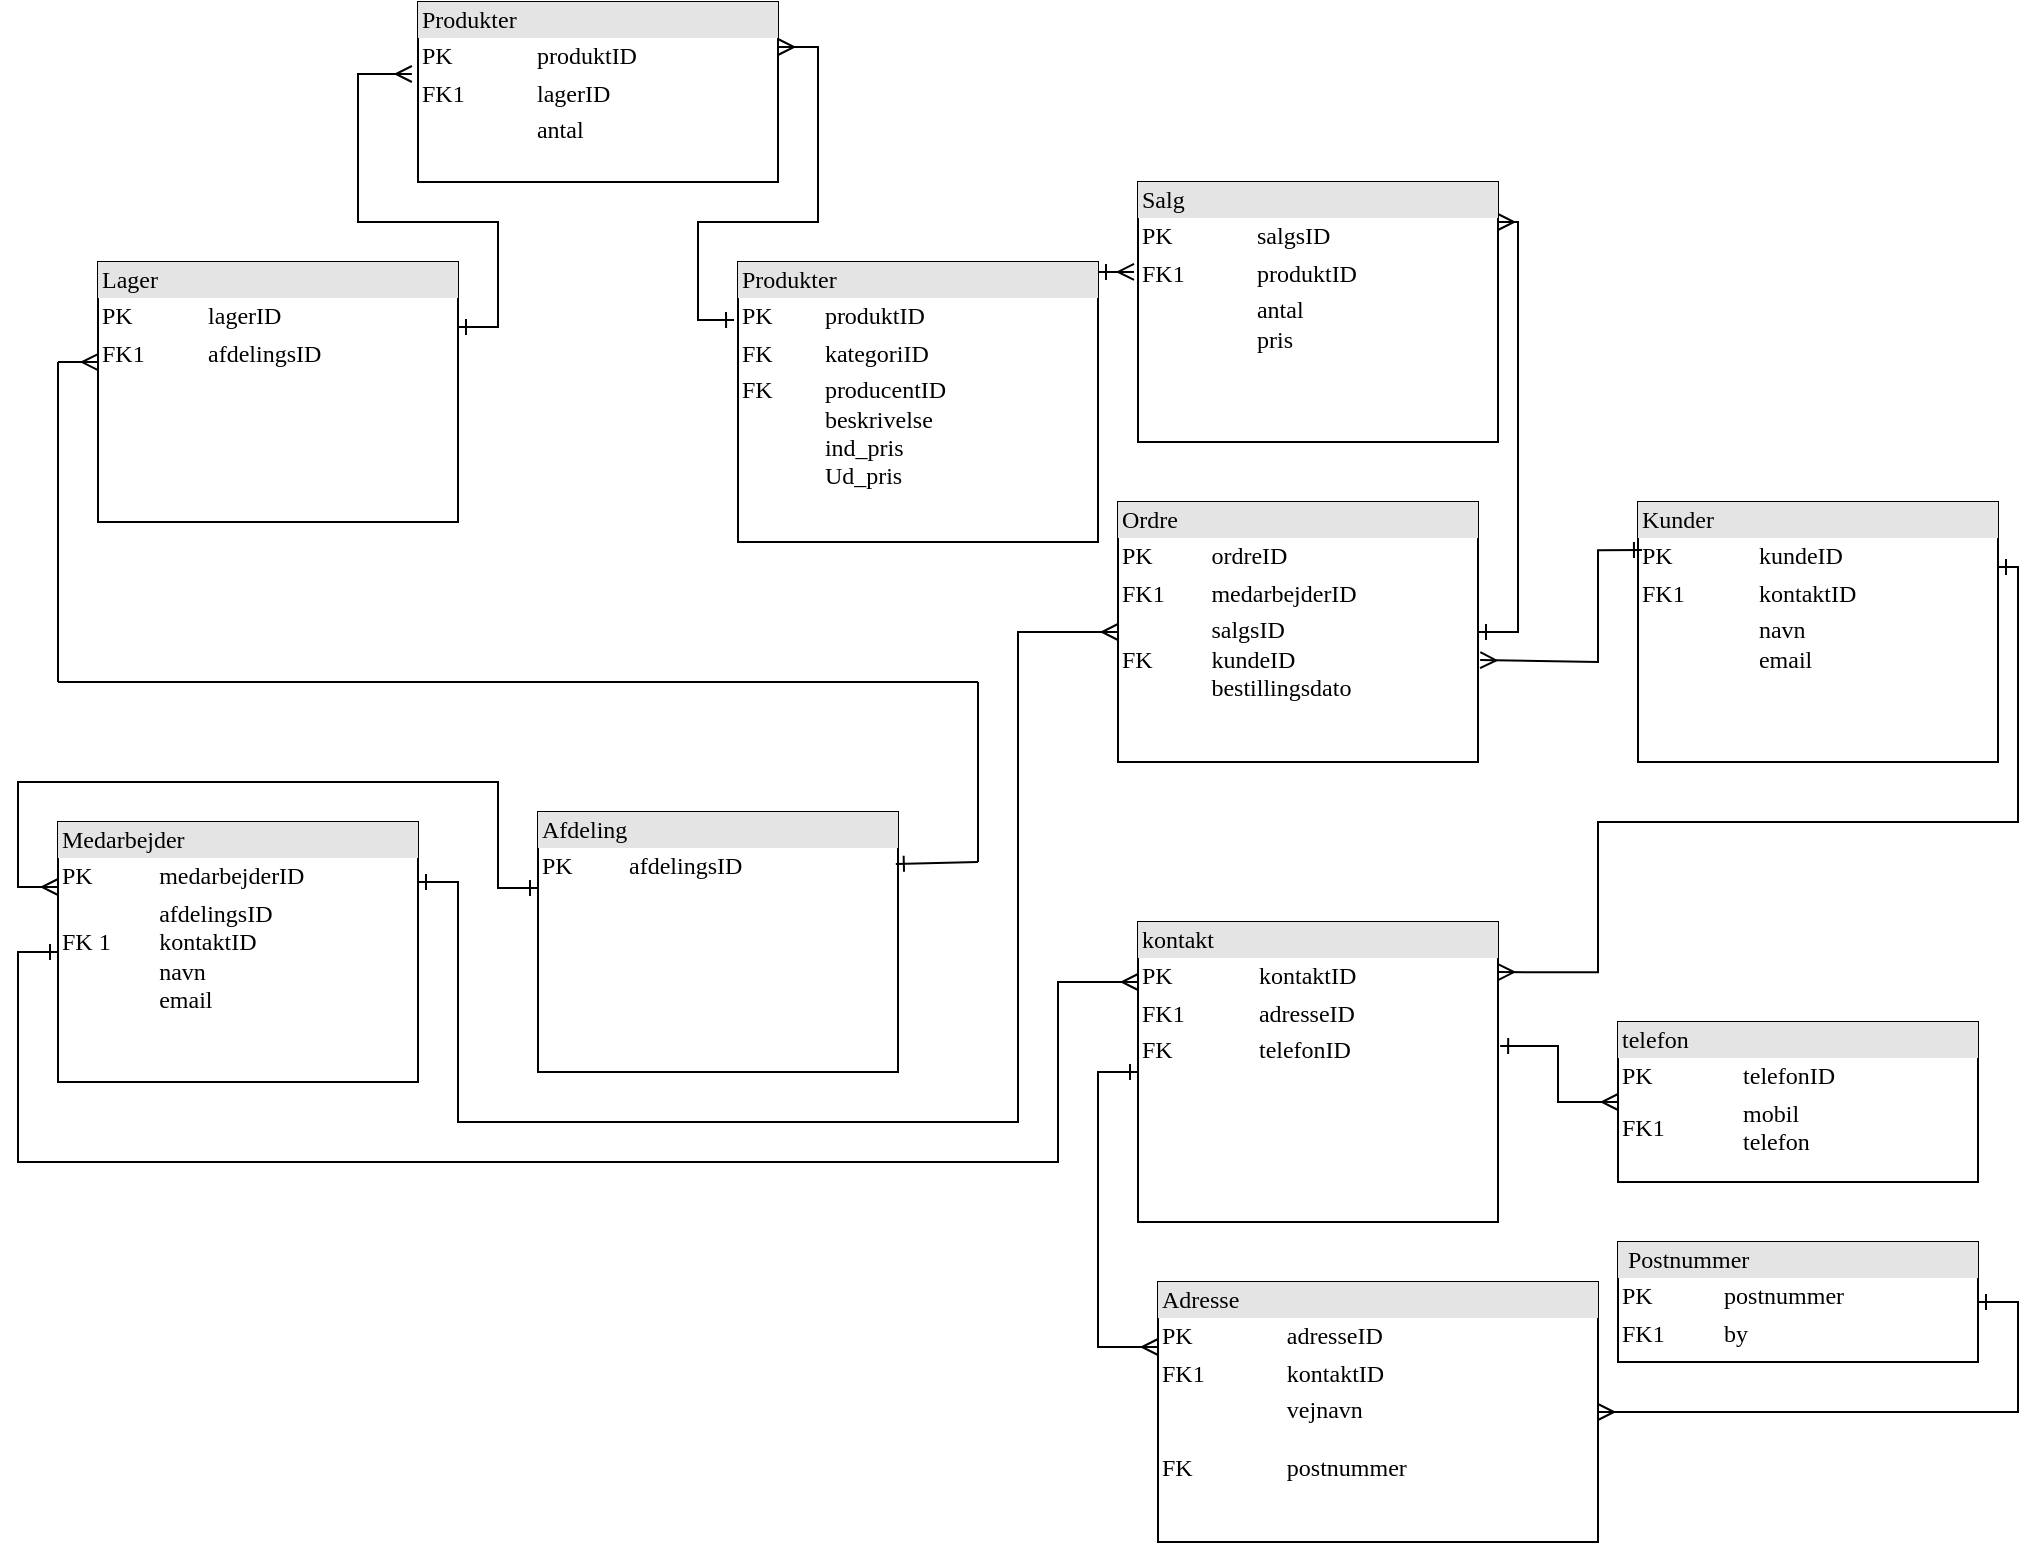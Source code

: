 <mxfile version="16.5.2" type="device"><diagram name="Page-1" id="2ca16b54-16f6-2749-3443-fa8db7711227"><mxGraphModel dx="2522" dy="794" grid="1" gridSize="10" guides="1" tooltips="1" connect="1" arrows="1" fold="1" page="1" pageScale="1" pageWidth="1100" pageHeight="850" background="none" math="0" shadow="0"><root><mxCell id="0"/><mxCell id="1" parent="0"/><mxCell id="bqFBdap2lEI4Upvfomql-21" style="edgeStyle=orthogonalEdgeStyle;rounded=0;orthogonalLoop=1;jettySize=auto;html=1;entryX=-0.011;entryY=0.346;entryDx=0;entryDy=0;startArrow=ERone;startFill=0;endArrow=ERmany;endFill=0;entryPerimeter=0;" parent="1" source="2ed32ef02a7f4228-2" target="bqFBdap2lEI4Upvfomql-4" edge="1"><mxGeometry relative="1" as="geometry"><Array as="points"><mxPoint x="500" y="175"/><mxPoint x="500" y="155"/></Array></mxGeometry></mxCell><mxCell id="o4iYVTWXxpsprz9VSnlt-2" style="edgeStyle=orthogonalEdgeStyle;rounded=0;orthogonalLoop=1;jettySize=auto;html=1;entryX=1;entryY=0.25;entryDx=0;entryDy=0;exitX=-0.011;exitY=0.207;exitDx=0;exitDy=0;exitPerimeter=0;endArrow=ERmany;endFill=0;startArrow=ERone;startFill=0;" edge="1" parent="1" source="2ed32ef02a7f4228-2" target="o4iYVTWXxpsprz9VSnlt-1"><mxGeometry relative="1" as="geometry"><Array as="points"><mxPoint x="340" y="179"/><mxPoint x="340" y="130"/><mxPoint x="400" y="130"/><mxPoint x="400" y="43"/></Array></mxGeometry></mxCell><mxCell id="2ed32ef02a7f4228-2" value="&lt;div style=&quot;box-sizing: border-box ; width: 100% ; background: rgb(228 , 228 , 228) ; padding: 2px&quot;&gt;Produkter&lt;/div&gt;&lt;table style=&quot;width: 100% ; font-size: 1em&quot; cellpadding=&quot;2&quot; cellspacing=&quot;0&quot;&gt;&lt;tbody&gt;&lt;tr&gt;&lt;td&gt;PK&lt;/td&gt;&lt;td&gt;produktID&lt;/td&gt;&lt;/tr&gt;&lt;tr&gt;&lt;td&gt;FK&lt;br&gt;&lt;/td&gt;&lt;td&gt;kategoriID&lt;br&gt;&lt;/td&gt;&lt;/tr&gt;&lt;tr&gt;&lt;td&gt;FK&lt;br&gt;&lt;br&gt;&lt;br&gt;&lt;br&gt;&lt;br&gt;&lt;/td&gt;&lt;td&gt;producentID&lt;br&gt;beskrivelse&lt;br&gt;ind_pris&lt;br&gt;Ud_pris&lt;br&gt;&lt;br&gt;&lt;/td&gt;&lt;/tr&gt;&lt;/tbody&gt;&lt;/table&gt;" style="verticalAlign=top;align=left;overflow=fill;html=1;rounded=0;shadow=0;comic=0;labelBackgroundColor=none;strokeWidth=1;fontFamily=Verdana;fontSize=12" parent="1" vertex="1"><mxGeometry x="360" y="150" width="180" height="140" as="geometry"/></mxCell><mxCell id="bqFBdap2lEI4Upvfomql-12" style="edgeStyle=orthogonalEdgeStyle;rounded=0;orthogonalLoop=1;jettySize=auto;html=1;entryX=0;entryY=0.5;entryDx=0;entryDy=0;strokeColor=none;" parent="1" source="bqFBdap2lEI4Upvfomql-1" target="2ed32ef02a7f4228-2" edge="1"><mxGeometry relative="1" as="geometry"/></mxCell><mxCell id="bqFBdap2lEI4Upvfomql-1" value="&lt;div style=&quot;box-sizing: border-box ; width: 100% ; background: rgb(228 , 228 , 228) ; padding: 2px&quot;&gt;Lager&lt;/div&gt;&lt;table style=&quot;width: 100% ; font-size: 1em&quot; cellpadding=&quot;2&quot; cellspacing=&quot;0&quot;&gt;&lt;tbody&gt;&lt;tr&gt;&lt;td&gt;PK&lt;/td&gt;&lt;td&gt;lagerID&lt;/td&gt;&lt;/tr&gt;&lt;tr&gt;&lt;td&gt;FK1&lt;/td&gt;&lt;td&gt;afdelingsID&lt;br&gt;&lt;/td&gt;&lt;/tr&gt;&lt;tr&gt;&lt;td&gt;&lt;br&gt;&lt;/td&gt;&lt;td&gt;&lt;br&gt;&lt;br&gt;&lt;/td&gt;&lt;/tr&gt;&lt;/tbody&gt;&lt;/table&gt;" style="verticalAlign=top;align=left;overflow=fill;html=1;rounded=0;shadow=0;comic=0;labelBackgroundColor=none;strokeWidth=1;fontFamily=Verdana;fontSize=12" parent="1" vertex="1"><mxGeometry x="40" y="150" width="180" height="130" as="geometry"/></mxCell><mxCell id="bqFBdap2lEI4Upvfomql-17" style="edgeStyle=orthogonalEdgeStyle;rounded=0;orthogonalLoop=1;jettySize=auto;html=1;endArrow=ERone;endFill=0;startArrow=ERmany;startFill=0;exitX=0;exitY=0.25;exitDx=0;exitDy=0;" parent="1" source="bqFBdap2lEI4Upvfomql-2" edge="1"><mxGeometry relative="1" as="geometry"><mxPoint x="260" y="463" as="targetPoint"/><Array as="points"><mxPoint y="463"/><mxPoint y="410"/><mxPoint x="240" y="410"/><mxPoint x="240" y="463"/></Array></mxGeometry></mxCell><mxCell id="Xdwyri4r8iXfc_Kzqq9j-1" style="edgeStyle=orthogonalEdgeStyle;rounded=0;orthogonalLoop=1;jettySize=auto;html=1;entryX=0;entryY=0.5;entryDx=0;entryDy=0;startArrow=ERone;startFill=0;endArrow=ERmany;endFill=0;" parent="1" source="bqFBdap2lEI4Upvfomql-2" target="QTsa0SEUnPPT3q1m8eSz-1" edge="1"><mxGeometry relative="1" as="geometry"><Array as="points"><mxPoint x="220" y="460"/><mxPoint x="220" y="580"/><mxPoint x="500" y="580"/><mxPoint x="500" y="335"/></Array></mxGeometry></mxCell><mxCell id="bqFBdap2lEI4Upvfomql-2" value="&lt;div style=&quot;box-sizing: border-box ; width: 100% ; background: rgb(228 , 228 , 228) ; padding: 2px&quot;&gt;Medarbejder&lt;/div&gt;&lt;table style=&quot;width: 100% ; font-size: 1em&quot; cellpadding=&quot;2&quot; cellspacing=&quot;0&quot;&gt;&lt;tbody&gt;&lt;tr&gt;&lt;td&gt;PK&lt;/td&gt;&lt;td&gt;medarbejderID&lt;/td&gt;&lt;/tr&gt;&lt;tr&gt;&lt;td&gt;FK 1&lt;br&gt;&lt;br&gt;&lt;/td&gt;&lt;td&gt;afdelingsID&lt;br&gt;kontaktID&lt;br&gt;navn&lt;br&gt;email&lt;br&gt;&lt;/td&gt;&lt;/tr&gt;&lt;/tbody&gt;&lt;/table&gt;" style="verticalAlign=top;align=left;overflow=fill;html=1;rounded=0;shadow=0;comic=0;labelBackgroundColor=none;strokeWidth=1;fontFamily=Verdana;fontSize=12" parent="1" vertex="1"><mxGeometry x="20" y="430" width="180" height="130" as="geometry"/></mxCell><mxCell id="bqFBdap2lEI4Upvfomql-3" value="&lt;div style=&quot;box-sizing: border-box ; width: 100% ; background: rgb(228 , 228 , 228) ; padding: 2px&quot;&gt;Afdeling&lt;/div&gt;&lt;table style=&quot;width: 100% ; font-size: 1em&quot; cellpadding=&quot;2&quot; cellspacing=&quot;0&quot;&gt;&lt;tbody&gt;&lt;tr&gt;&lt;td&gt;PK&lt;/td&gt;&lt;td&gt;afdelingsID&lt;/td&gt;&lt;/tr&gt;&lt;tr&gt;&lt;td&gt;&lt;br&gt;&lt;/td&gt;&lt;td&gt;&lt;br&gt;&lt;/td&gt;&lt;/tr&gt;&lt;tr&gt;&lt;td&gt;&lt;/td&gt;&lt;td&gt;&lt;br&gt;&lt;/td&gt;&lt;/tr&gt;&lt;/tbody&gt;&lt;/table&gt;" style="verticalAlign=top;align=left;overflow=fill;html=1;rounded=0;shadow=0;comic=0;labelBackgroundColor=none;strokeWidth=1;fontFamily=Verdana;fontSize=12" parent="1" vertex="1"><mxGeometry x="260" y="425" width="180" height="130" as="geometry"/></mxCell><mxCell id="QTsa0SEUnPPT3q1m8eSz-3" style="edgeStyle=orthogonalEdgeStyle;rounded=0;orthogonalLoop=1;jettySize=auto;html=1;entryX=1;entryY=0.5;entryDx=0;entryDy=0;startArrow=ERmany;startFill=0;endArrow=ERone;endFill=0;" parent="1" source="bqFBdap2lEI4Upvfomql-4" target="QTsa0SEUnPPT3q1m8eSz-1" edge="1"><mxGeometry relative="1" as="geometry"><Array as="points"><mxPoint x="750" y="130"/><mxPoint x="750" y="335"/></Array></mxGeometry></mxCell><mxCell id="bqFBdap2lEI4Upvfomql-4" value="&lt;div style=&quot;box-sizing: border-box ; width: 100% ; background: rgb(228 , 228 , 228) ; padding: 2px&quot;&gt;Salg&lt;/div&gt;&lt;table style=&quot;width: 100% ; font-size: 1em&quot; cellpadding=&quot;2&quot; cellspacing=&quot;0&quot;&gt;&lt;tbody&gt;&lt;tr&gt;&lt;td&gt;PK&lt;/td&gt;&lt;td&gt;salgsID&lt;/td&gt;&lt;/tr&gt;&lt;tr&gt;&lt;td&gt;FK1&lt;/td&gt;&lt;td&gt;produktID&lt;/td&gt;&lt;/tr&gt;&lt;tr&gt;&lt;td&gt;&lt;/td&gt;&lt;td&gt;antal&amp;nbsp;&lt;br&gt;pris&lt;br&gt;&lt;br&gt;&lt;/td&gt;&lt;/tr&gt;&lt;/tbody&gt;&lt;/table&gt;" style="verticalAlign=top;align=left;overflow=fill;html=1;rounded=0;shadow=0;comic=0;labelBackgroundColor=none;strokeWidth=1;fontFamily=Verdana;fontSize=12" parent="1" vertex="1"><mxGeometry x="560" y="110" width="180" height="130" as="geometry"/></mxCell><mxCell id="bqFBdap2lEI4Upvfomql-5" value="&lt;div style=&quot;box-sizing: border-box ; width: 100% ; background: rgb(228 , 228 , 228) ; padding: 2px&quot;&gt;Kunder&lt;/div&gt;&lt;table style=&quot;width: 100% ; font-size: 1em&quot; cellpadding=&quot;2&quot; cellspacing=&quot;0&quot;&gt;&lt;tbody&gt;&lt;tr&gt;&lt;td&gt;PK&lt;/td&gt;&lt;td&gt;kundeID&lt;/td&gt;&lt;/tr&gt;&lt;tr&gt;&lt;td&gt;FK1&lt;/td&gt;&lt;td&gt;kontaktID&lt;/td&gt;&lt;/tr&gt;&lt;tr&gt;&lt;td&gt;&lt;br&gt;&lt;/td&gt;&lt;td&gt;navn&lt;br&gt;email&lt;br&gt;&lt;/td&gt;&lt;/tr&gt;&lt;tr&gt;&lt;td&gt;&lt;/td&gt;&lt;td&gt;&lt;br&gt;&lt;br&gt;&lt;/td&gt;&lt;/tr&gt;&lt;/tbody&gt;&lt;/table&gt;" style="verticalAlign=top;align=left;overflow=fill;html=1;rounded=0;shadow=0;comic=0;labelBackgroundColor=none;strokeWidth=1;fontFamily=Verdana;fontSize=12" parent="1" vertex="1"><mxGeometry x="810" y="270" width="180" height="130" as="geometry"/></mxCell><mxCell id="bqFBdap2lEI4Upvfomql-19" value="&lt;div style=&quot;box-sizing: border-box ; width: 100% ; background: rgb(228 , 228 , 228) ; padding: 2px&quot;&gt;&amp;nbsp;Postnummer&lt;/div&gt;&lt;table style=&quot;width: 100% ; font-size: 1em&quot; cellpadding=&quot;2&quot; cellspacing=&quot;0&quot;&gt;&lt;tbody&gt;&lt;tr&gt;&lt;td&gt;PK&lt;/td&gt;&lt;td&gt;postnummer&lt;/td&gt;&lt;/tr&gt;&lt;tr&gt;&lt;td&gt;FK1&lt;/td&gt;&lt;td&gt;by&lt;/td&gt;&lt;/tr&gt;&lt;tr&gt;&lt;td&gt;&lt;/td&gt;&lt;td&gt;&lt;br&gt;&lt;/td&gt;&lt;/tr&gt;&lt;/tbody&gt;&lt;/table&gt;" style="verticalAlign=top;align=left;overflow=fill;html=1;rounded=0;shadow=0;comic=0;labelBackgroundColor=none;strokeWidth=1;fontFamily=Verdana;fontSize=12" parent="1" vertex="1"><mxGeometry x="800" y="640" width="180" height="60" as="geometry"/></mxCell><mxCell id="bqFBdap2lEI4Upvfomql-27" value="" style="endArrow=none;html=1;rounded=0;startArrow=ERone;startFill=0;exitX=0.994;exitY=0.2;exitDx=0;exitDy=0;exitPerimeter=0;" parent="1" source="bqFBdap2lEI4Upvfomql-3" edge="1"><mxGeometry width="50" height="50" relative="1" as="geometry"><mxPoint x="450" y="455" as="sourcePoint"/><mxPoint x="480" y="450" as="targetPoint"/></mxGeometry></mxCell><mxCell id="bqFBdap2lEI4Upvfomql-28" value="" style="endArrow=none;html=1;rounded=0;" parent="1" edge="1"><mxGeometry width="50" height="50" relative="1" as="geometry"><mxPoint x="480" y="450" as="sourcePoint"/><mxPoint x="480" y="360" as="targetPoint"/></mxGeometry></mxCell><mxCell id="bqFBdap2lEI4Upvfomql-30" value="" style="endArrow=none;html=1;rounded=0;" parent="1" edge="1"><mxGeometry width="50" height="50" relative="1" as="geometry"><mxPoint x="20" y="360" as="sourcePoint"/><mxPoint x="20" y="200" as="targetPoint"/></mxGeometry></mxCell><mxCell id="bqFBdap2lEI4Upvfomql-31" value="" style="endArrow=ERmany;html=1;rounded=0;entryX=0;entryY=0.385;entryDx=0;entryDy=0;startArrow=none;startFill=0;endFill=0;entryPerimeter=0;" parent="1" target="bqFBdap2lEI4Upvfomql-1" edge="1"><mxGeometry width="50" height="50" relative="1" as="geometry"><mxPoint x="20" y="200" as="sourcePoint"/><mxPoint x="70" y="160" as="targetPoint"/></mxGeometry></mxCell><mxCell id="Xdwyri4r8iXfc_Kzqq9j-9" style="edgeStyle=orthogonalEdgeStyle;rounded=0;orthogonalLoop=1;jettySize=auto;html=1;entryX=0.011;entryY=0.185;entryDx=0;entryDy=0;entryPerimeter=0;startArrow=ERmany;startFill=0;endArrow=ERone;endFill=0;exitX=1.006;exitY=0.608;exitDx=0;exitDy=0;exitPerimeter=0;" parent="1" source="QTsa0SEUnPPT3q1m8eSz-1" target="bqFBdap2lEI4Upvfomql-5" edge="1"><mxGeometry relative="1" as="geometry"><Array as="points"><mxPoint x="790" y="350"/><mxPoint x="790" y="294"/></Array></mxGeometry></mxCell><mxCell id="QTsa0SEUnPPT3q1m8eSz-1" value="&lt;div style=&quot;box-sizing: border-box ; width: 100% ; background: rgb(228 , 228 , 228) ; padding: 2px&quot;&gt;Ordre&lt;/div&gt;&lt;table style=&quot;width: 100% ; font-size: 1em&quot; cellpadding=&quot;2&quot; cellspacing=&quot;0&quot;&gt;&lt;tbody&gt;&lt;tr&gt;&lt;td&gt;PK&lt;/td&gt;&lt;td&gt;ordreID&lt;br&gt;&lt;/td&gt;&lt;/tr&gt;&lt;tr&gt;&lt;td&gt;FK1&lt;/td&gt;&lt;td&gt;medarbejderID&lt;br&gt;&lt;/td&gt;&lt;/tr&gt;&lt;tr&gt;&lt;td&gt;FK&lt;/td&gt;&lt;td&gt;salgsID&lt;br&gt;kundeID&lt;br&gt;bestillingsdato&lt;/td&gt;&lt;/tr&gt;&lt;/tbody&gt;&lt;/table&gt;" style="verticalAlign=top;align=left;overflow=fill;html=1;rounded=0;shadow=0;comic=0;labelBackgroundColor=none;strokeWidth=1;fontFamily=Verdana;fontSize=12" parent="1" vertex="1"><mxGeometry x="550" y="270" width="180" height="130" as="geometry"/></mxCell><mxCell id="QTsa0SEUnPPT3q1m8eSz-5" value="" style="endArrow=none;html=1;rounded=0;" parent="1" edge="1"><mxGeometry width="50" height="50" relative="1" as="geometry"><mxPoint x="20" y="360" as="sourcePoint"/><mxPoint x="480" y="360" as="targetPoint"/></mxGeometry></mxCell><mxCell id="Xdwyri4r8iXfc_Kzqq9j-14" style="edgeStyle=orthogonalEdgeStyle;rounded=0;orthogonalLoop=1;jettySize=auto;html=1;entryX=1;entryY=0.25;entryDx=0;entryDy=0;startArrow=ERmany;startFill=0;endArrow=ERone;endFill=0;exitX=1;exitY=0.167;exitDx=0;exitDy=0;exitPerimeter=0;" parent="1" source="Xdwyri4r8iXfc_Kzqq9j-4" target="bqFBdap2lEI4Upvfomql-5" edge="1"><mxGeometry relative="1" as="geometry"><Array as="points"><mxPoint x="790" y="505"/><mxPoint x="790" y="430"/><mxPoint x="1000" y="430"/><mxPoint x="1000" y="303"/></Array></mxGeometry></mxCell><mxCell id="Xdwyri4r8iXfc_Kzqq9j-15" style="edgeStyle=orthogonalEdgeStyle;rounded=0;orthogonalLoop=1;jettySize=auto;html=1;entryX=0;entryY=0.5;entryDx=0;entryDy=0;startArrow=ERmany;startFill=0;endArrow=ERone;endFill=0;" parent="1" source="Xdwyri4r8iXfc_Kzqq9j-4" target="bqFBdap2lEI4Upvfomql-2" edge="1"><mxGeometry relative="1" as="geometry"><Array as="points"><mxPoint x="520" y="510"/><mxPoint x="520" y="600"/><mxPoint y="600"/><mxPoint y="495"/></Array></mxGeometry></mxCell><mxCell id="Xdwyri4r8iXfc_Kzqq9j-4" value="&lt;div style=&quot;box-sizing: border-box ; width: 100% ; background: rgb(228 , 228 , 228) ; padding: 2px&quot;&gt;kontakt&lt;/div&gt;&lt;table style=&quot;width: 100% ; font-size: 1em&quot; cellpadding=&quot;2&quot; cellspacing=&quot;0&quot;&gt;&lt;tbody&gt;&lt;tr&gt;&lt;td&gt;PK&lt;/td&gt;&lt;td&gt;kontaktID&lt;/td&gt;&lt;/tr&gt;&lt;tr&gt;&lt;td&gt;FK1&lt;/td&gt;&lt;td&gt;adresseID&lt;/td&gt;&lt;/tr&gt;&lt;tr&gt;&lt;td&gt;FK&lt;br&gt;&lt;br&gt;&lt;br&gt;&lt;br&gt;&lt;br&gt;&lt;br&gt;&lt;/td&gt;&lt;td&gt;telefonID&lt;br&gt;&lt;br&gt;&lt;br&gt;&lt;br&gt;&lt;br&gt;&lt;br&gt;&lt;/td&gt;&lt;/tr&gt;&lt;tr&gt;&lt;td&gt;&lt;/td&gt;&lt;td&gt;&lt;br&gt;&lt;br&gt;&lt;/td&gt;&lt;/tr&gt;&lt;/tbody&gt;&lt;/table&gt;" style="verticalAlign=top;align=left;overflow=fill;html=1;rounded=0;shadow=0;comic=0;labelBackgroundColor=none;strokeWidth=1;fontFamily=Verdana;fontSize=12" parent="1" vertex="1"><mxGeometry x="560" y="480" width="180" height="150" as="geometry"/></mxCell><mxCell id="Xdwyri4r8iXfc_Kzqq9j-12" style="edgeStyle=orthogonalEdgeStyle;rounded=0;orthogonalLoop=1;jettySize=auto;html=1;entryX=1;entryY=0.5;entryDx=0;entryDy=0;startArrow=ERmany;startFill=0;endArrow=ERone;endFill=0;" parent="1" source="Xdwyri4r8iXfc_Kzqq9j-11" target="bqFBdap2lEI4Upvfomql-19" edge="1"><mxGeometry relative="1" as="geometry"/></mxCell><mxCell id="Xdwyri4r8iXfc_Kzqq9j-13" style="edgeStyle=orthogonalEdgeStyle;rounded=0;orthogonalLoop=1;jettySize=auto;html=1;entryX=0;entryY=0.5;entryDx=0;entryDy=0;startArrow=ERmany;startFill=0;endArrow=ERone;endFill=0;exitX=0;exitY=0.25;exitDx=0;exitDy=0;" parent="1" source="Xdwyri4r8iXfc_Kzqq9j-11" target="Xdwyri4r8iXfc_Kzqq9j-4" edge="1"><mxGeometry relative="1" as="geometry"/></mxCell><mxCell id="Xdwyri4r8iXfc_Kzqq9j-11" value="&lt;div style=&quot;box-sizing: border-box ; width: 100% ; background: rgb(228 , 228 , 228) ; padding: 2px&quot;&gt;Adresse&lt;/div&gt;&lt;table style=&quot;width: 100% ; font-size: 1em&quot; cellpadding=&quot;2&quot; cellspacing=&quot;0&quot;&gt;&lt;tbody&gt;&lt;tr&gt;&lt;td&gt;PK&lt;/td&gt;&lt;td&gt;adresseID&lt;/td&gt;&lt;/tr&gt;&lt;tr&gt;&lt;td&gt;FK1&lt;/td&gt;&lt;td&gt;kontaktID&lt;/td&gt;&lt;/tr&gt;&lt;tr&gt;&lt;td&gt;FK&lt;/td&gt;&lt;td&gt;vejnavn&lt;br&gt;&lt;br&gt;postnummer&lt;br&gt;&lt;br&gt;&lt;br&gt;&lt;/td&gt;&lt;/tr&gt;&lt;tr&gt;&lt;td&gt;&lt;/td&gt;&lt;td&gt;&lt;br&gt;&lt;br&gt;&lt;/td&gt;&lt;/tr&gt;&lt;/tbody&gt;&lt;/table&gt;" style="verticalAlign=top;align=left;overflow=fill;html=1;rounded=0;shadow=0;comic=0;labelBackgroundColor=none;strokeWidth=1;fontFamily=Verdana;fontSize=12" parent="1" vertex="1"><mxGeometry x="570" y="660" width="220" height="130" as="geometry"/></mxCell><mxCell id="Xdwyri4r8iXfc_Kzqq9j-18" style="edgeStyle=orthogonalEdgeStyle;rounded=0;orthogonalLoop=1;jettySize=auto;html=1;entryX=1.006;entryY=0.413;entryDx=0;entryDy=0;entryPerimeter=0;startArrow=ERmany;startFill=0;endArrow=ERone;endFill=0;" parent="1" source="Xdwyri4r8iXfc_Kzqq9j-17" target="Xdwyri4r8iXfc_Kzqq9j-4" edge="1"><mxGeometry relative="1" as="geometry"/></mxCell><mxCell id="Xdwyri4r8iXfc_Kzqq9j-17" value="&lt;div style=&quot;box-sizing: border-box ; width: 100% ; background: rgb(228 , 228 , 228) ; padding: 2px&quot;&gt;telefon&lt;/div&gt;&lt;table style=&quot;width: 100% ; font-size: 1em&quot; cellpadding=&quot;2&quot; cellspacing=&quot;0&quot;&gt;&lt;tbody&gt;&lt;tr&gt;&lt;td&gt;PK&lt;/td&gt;&lt;td&gt;telefonID&lt;/td&gt;&lt;/tr&gt;&lt;tr&gt;&lt;td&gt;FK1&lt;/td&gt;&lt;td&gt;mobil&lt;br&gt;telefon&lt;br&gt;&lt;/td&gt;&lt;/tr&gt;&lt;tr&gt;&lt;td&gt;&lt;/td&gt;&lt;td&gt;&lt;br&gt;&lt;/td&gt;&lt;/tr&gt;&lt;/tbody&gt;&lt;/table&gt;" style="verticalAlign=top;align=left;overflow=fill;html=1;rounded=0;shadow=0;comic=0;labelBackgroundColor=none;strokeWidth=1;fontFamily=Verdana;fontSize=12" parent="1" vertex="1"><mxGeometry x="800" y="530" width="180" height="80" as="geometry"/></mxCell><mxCell id="o4iYVTWXxpsprz9VSnlt-3" style="edgeStyle=orthogonalEdgeStyle;rounded=0;orthogonalLoop=1;jettySize=auto;html=1;entryX=1;entryY=0.25;entryDx=0;entryDy=0;startArrow=ERmany;startFill=0;endArrow=ERone;endFill=0;exitX=-0.017;exitY=0.4;exitDx=0;exitDy=0;exitPerimeter=0;" edge="1" parent="1" source="o4iYVTWXxpsprz9VSnlt-1" target="bqFBdap2lEI4Upvfomql-1"><mxGeometry relative="1" as="geometry"><Array as="points"><mxPoint x="170" y="56"/><mxPoint x="170" y="130"/><mxPoint x="240" y="130"/><mxPoint x="240" y="183"/></Array></mxGeometry></mxCell><mxCell id="o4iYVTWXxpsprz9VSnlt-1" value="&lt;div style=&quot;box-sizing: border-box ; width: 100% ; background: rgb(228 , 228 , 228) ; padding: 2px&quot;&gt;Produkter&lt;/div&gt;&lt;table style=&quot;width: 100% ; font-size: 1em&quot; cellpadding=&quot;2&quot; cellspacing=&quot;0&quot;&gt;&lt;tbody&gt;&lt;tr&gt;&lt;td&gt;PK&lt;/td&gt;&lt;td&gt;produktID&lt;/td&gt;&lt;/tr&gt;&lt;tr&gt;&lt;td&gt;FK1&lt;/td&gt;&lt;td&gt;lagerID&lt;/td&gt;&lt;/tr&gt;&lt;tr&gt;&lt;td&gt;&lt;/td&gt;&lt;td&gt;antal&lt;br&gt;&lt;br&gt;&lt;br&gt;&lt;/td&gt;&lt;/tr&gt;&lt;/tbody&gt;&lt;/table&gt;" style="verticalAlign=top;align=left;overflow=fill;html=1;rounded=0;shadow=0;comic=0;labelBackgroundColor=none;strokeWidth=1;fontFamily=Verdana;fontSize=12" vertex="1" parent="1"><mxGeometry x="200" y="20" width="180" height="90" as="geometry"/></mxCell></root></mxGraphModel></diagram></mxfile>